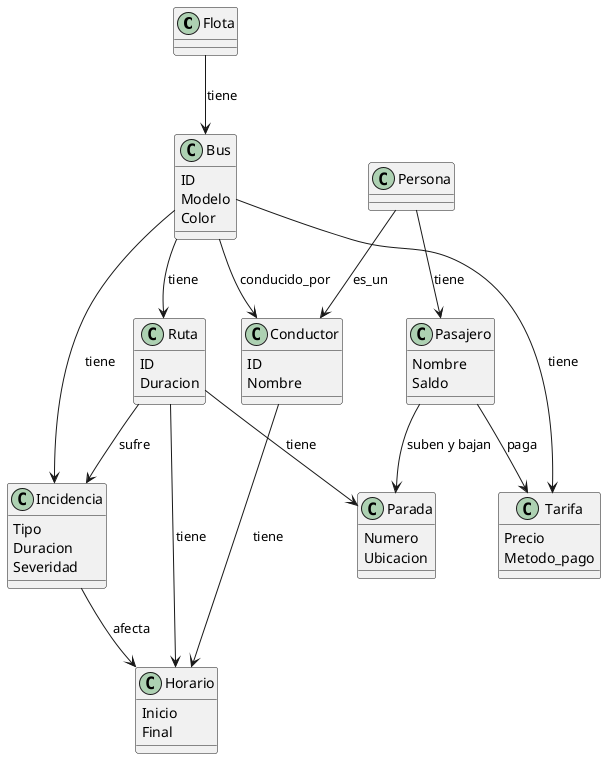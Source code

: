 @startuml
class Flota {
}

class Bus {
    ID
    Modelo
    Color
}

class Incidencia {
    Tipo
    Duracion
    Severidad
}

class Ruta {
    ID
    Duracion
}

class Parada {
    Numero
    Ubicacion
}

class Horario {
    Inicio
    Final
}

class Conductor {
    ID
    Nombre
}

class Persona {
}

class Pasajero {
    Nombre
    Saldo
}

class Tarifa {
    Precio
    Metodo_pago
}

Flota --> Bus : tiene
Bus --> Incidencia : tiene
Bus --> Ruta : tiene
Bus --> Conductor : conducido_por
Bus --> Tarifa : tiene
Ruta --> Parada : tiene
Ruta --> Horario : tiene
Incidencia --> Horario : afecta
Persona --> Conductor : es_un
Persona --> Pasajero : tiene
Pasajero --> Tarifa : paga
Conductor --> Horario : tiene
Pasajero --> Parada : "suben y bajan"
Ruta --> Incidencia : sufre
@enduml